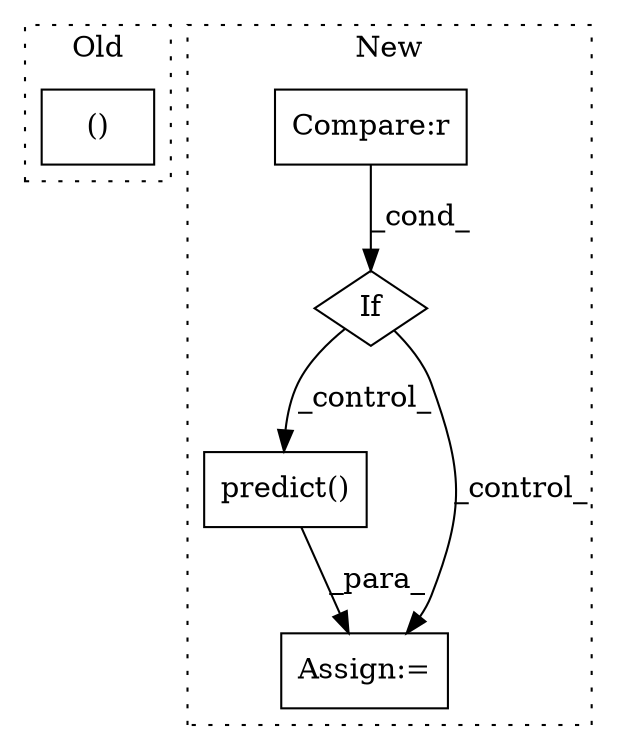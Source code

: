 digraph G {
subgraph cluster0 {
1 [label="()" a="54" s="13270" l="13" shape="box"];
label = "Old";
style="dotted";
}
subgraph cluster1 {
2 [label="predict()" a="75" s="14265" l="34" shape="box"];
3 [label="Assign:=" a="68" s="14262" l="3" shape="box"];
4 [label="If" a="96" s="13983" l="3" shape="diamond"];
5 [label="Compare:r" a="40" s="13986" l="9" shape="box"];
label = "New";
style="dotted";
}
2 -> 3 [label="_para_"];
4 -> 2 [label="_control_"];
4 -> 3 [label="_control_"];
5 -> 4 [label="_cond_"];
}